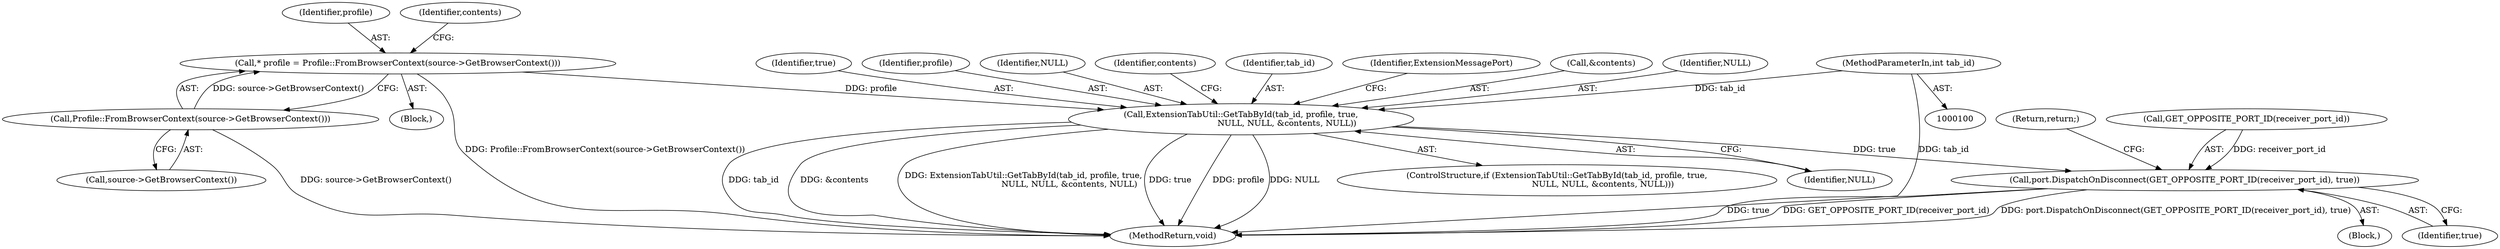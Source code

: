 digraph "0_Chrome_f7ae1f7a918f1973dca241a7a23169906eaf4fe3_1@pointer" {
"1000128" [label="(Call,ExtensionTabUtil::GetTabById(tab_id, profile, true,\n                                   NULL, NULL, &contents, NULL))"];
"1000104" [label="(MethodParameterIn,int tab_id)"];
"1000118" [label="(Call,* profile = Profile::FromBrowserContext(source->GetBrowserContext()))"];
"1000120" [label="(Call,Profile::FromBrowserContext(source->GetBrowserContext()))"];
"1000147" [label="(Call,port.DispatchOnDisconnect(GET_OPPOSITE_PORT_ID(receiver_port_id), true))"];
"1000118" [label="(Call,* profile = Profile::FromBrowserContext(source->GetBrowserContext()))"];
"1000134" [label="(Call,&contents)"];
"1000145" [label="(Block,)"];
"1000119" [label="(Identifier,profile)"];
"1000127" [label="(ControlStructure,if (ExtensionTabUtil::GetTabById(tab_id, profile, true,\n                                   NULL, NULL, &contents, NULL)))"];
"1000120" [label="(Call,Profile::FromBrowserContext(source->GetBrowserContext()))"];
"1000132" [label="(Identifier,NULL)"];
"1000131" [label="(Identifier,true)"];
"1000130" [label="(Identifier,profile)"];
"1000136" [label="(Identifier,NULL)"];
"1000151" [label="(Return,return;)"];
"1000124" [label="(Identifier,contents)"];
"1000133" [label="(Identifier,NULL)"];
"1000150" [label="(Identifier,true)"];
"1000143" [label="(Identifier,contents)"];
"1000107" [label="(Block,)"];
"1000147" [label="(Call,port.DispatchOnDisconnect(GET_OPPOSITE_PORT_ID(receiver_port_id), true))"];
"1000104" [label="(MethodParameterIn,int tab_id)"];
"1000148" [label="(Call,GET_OPPOSITE_PORT_ID(receiver_port_id))"];
"1000173" [label="(MethodReturn,void)"];
"1000121" [label="(Call,source->GetBrowserContext())"];
"1000129" [label="(Identifier,tab_id)"];
"1000140" [label="(Identifier,ExtensionMessagePort)"];
"1000128" [label="(Call,ExtensionTabUtil::GetTabById(tab_id, profile, true,\n                                   NULL, NULL, &contents, NULL))"];
"1000128" -> "1000127"  [label="AST: "];
"1000128" -> "1000136"  [label="CFG: "];
"1000129" -> "1000128"  [label="AST: "];
"1000130" -> "1000128"  [label="AST: "];
"1000131" -> "1000128"  [label="AST: "];
"1000132" -> "1000128"  [label="AST: "];
"1000133" -> "1000128"  [label="AST: "];
"1000134" -> "1000128"  [label="AST: "];
"1000136" -> "1000128"  [label="AST: "];
"1000140" -> "1000128"  [label="CFG: "];
"1000143" -> "1000128"  [label="CFG: "];
"1000128" -> "1000173"  [label="DDG: true"];
"1000128" -> "1000173"  [label="DDG: profile"];
"1000128" -> "1000173"  [label="DDG: NULL"];
"1000128" -> "1000173"  [label="DDG: tab_id"];
"1000128" -> "1000173"  [label="DDG: &contents"];
"1000128" -> "1000173"  [label="DDG: ExtensionTabUtil::GetTabById(tab_id, profile, true,\n                                   NULL, NULL, &contents, NULL)"];
"1000104" -> "1000128"  [label="DDG: tab_id"];
"1000118" -> "1000128"  [label="DDG: profile"];
"1000128" -> "1000147"  [label="DDG: true"];
"1000104" -> "1000100"  [label="AST: "];
"1000104" -> "1000173"  [label="DDG: tab_id"];
"1000118" -> "1000107"  [label="AST: "];
"1000118" -> "1000120"  [label="CFG: "];
"1000119" -> "1000118"  [label="AST: "];
"1000120" -> "1000118"  [label="AST: "];
"1000124" -> "1000118"  [label="CFG: "];
"1000118" -> "1000173"  [label="DDG: Profile::FromBrowserContext(source->GetBrowserContext())"];
"1000120" -> "1000118"  [label="DDG: source->GetBrowserContext()"];
"1000120" -> "1000121"  [label="CFG: "];
"1000121" -> "1000120"  [label="AST: "];
"1000120" -> "1000173"  [label="DDG: source->GetBrowserContext()"];
"1000147" -> "1000145"  [label="AST: "];
"1000147" -> "1000150"  [label="CFG: "];
"1000148" -> "1000147"  [label="AST: "];
"1000150" -> "1000147"  [label="AST: "];
"1000151" -> "1000147"  [label="CFG: "];
"1000147" -> "1000173"  [label="DDG: true"];
"1000147" -> "1000173"  [label="DDG: GET_OPPOSITE_PORT_ID(receiver_port_id)"];
"1000147" -> "1000173"  [label="DDG: port.DispatchOnDisconnect(GET_OPPOSITE_PORT_ID(receiver_port_id), true)"];
"1000148" -> "1000147"  [label="DDG: receiver_port_id"];
}
